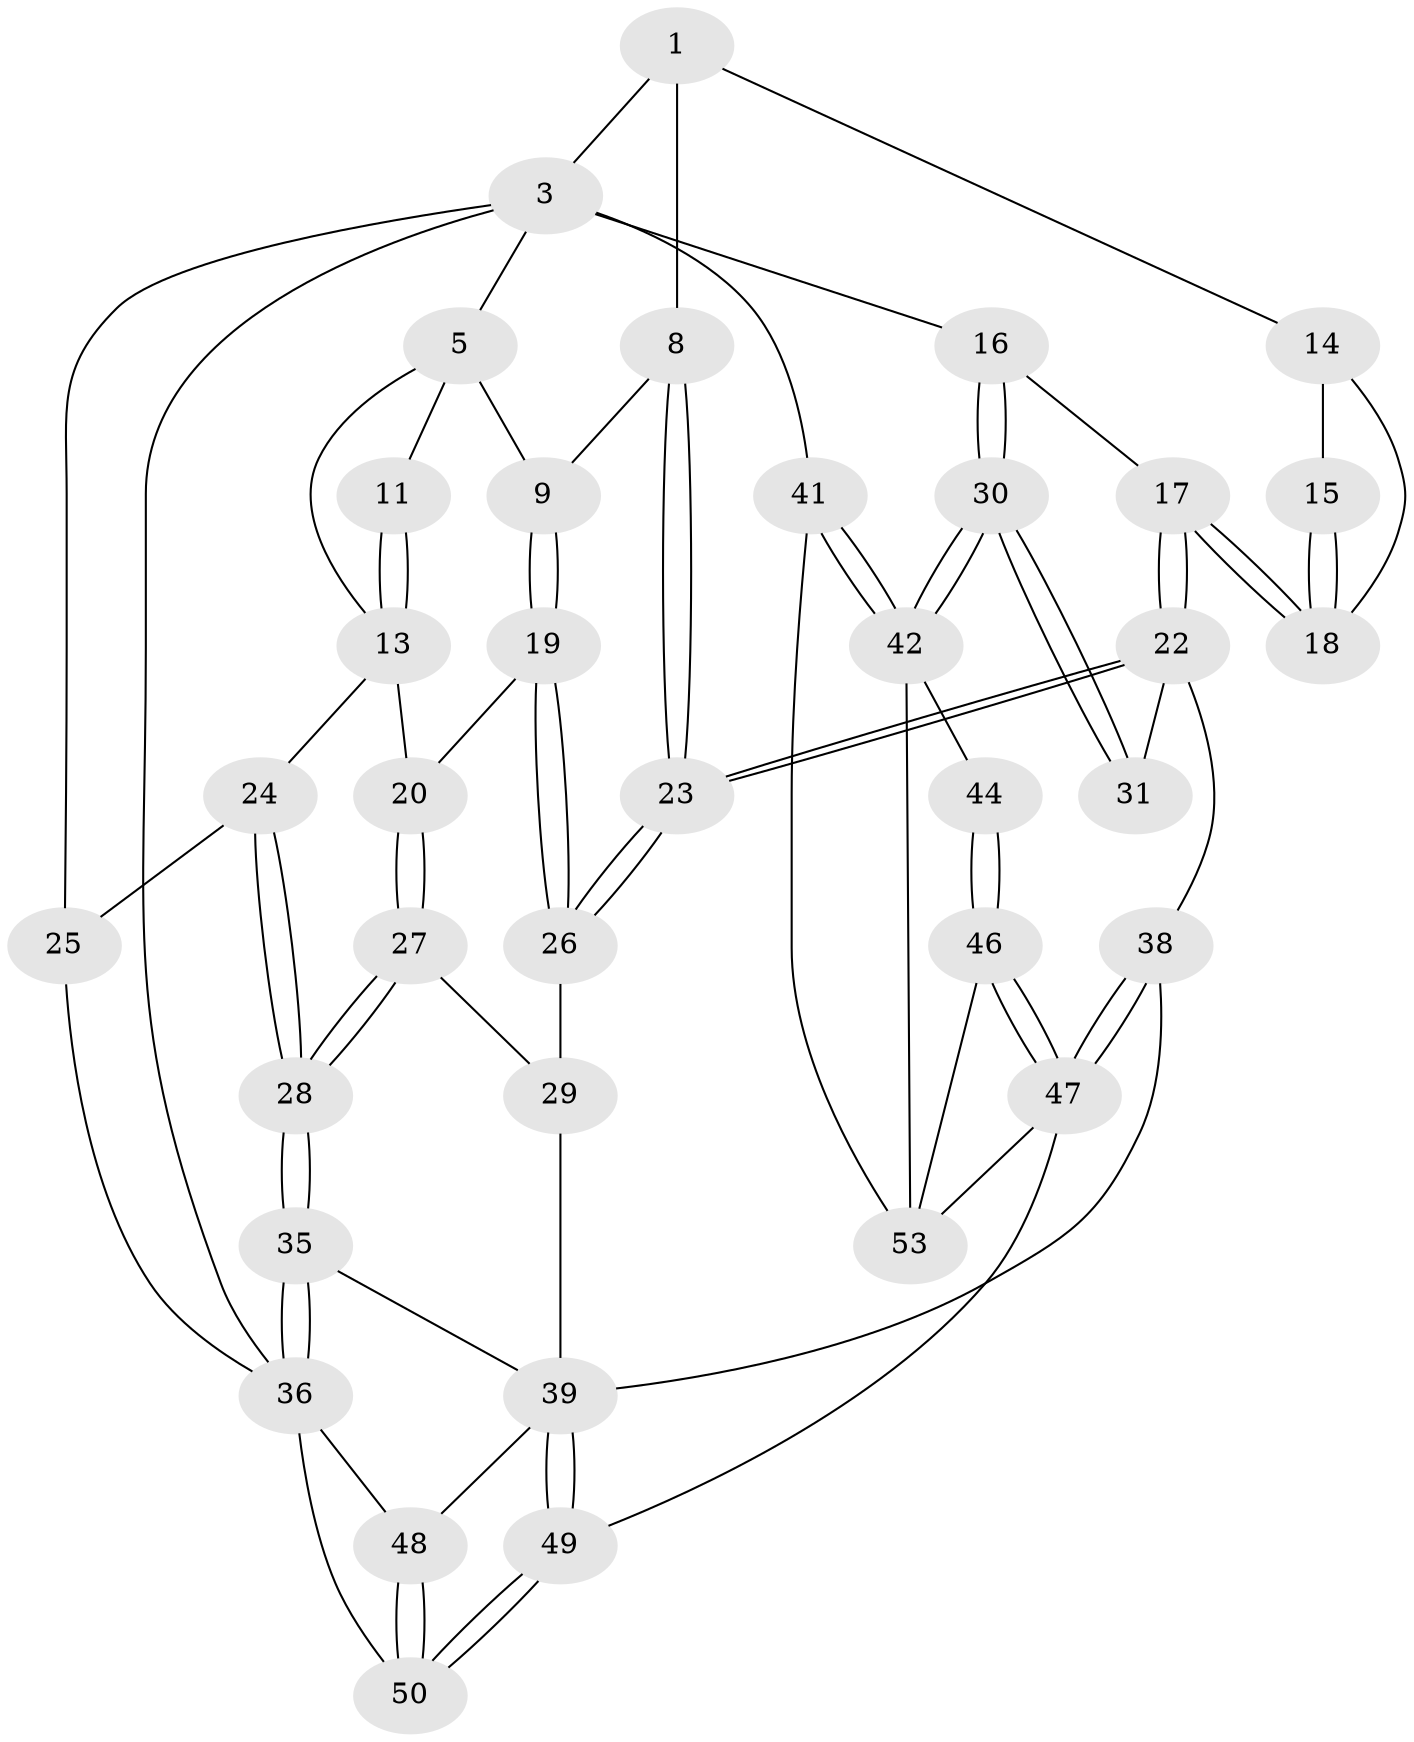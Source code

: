 // original degree distribution, {4: 0.2222222222222222, 5: 0.4444444444444444, 6: 0.25925925925925924, 3: 0.07407407407407407}
// Generated by graph-tools (version 1.1) at 2025/21/03/04/25 18:21:15]
// undirected, 37 vertices, 84 edges
graph export_dot {
graph [start="1"]
  node [color=gray90,style=filled];
  1 [pos="+0.7194085417450982+0",super="+7+2"];
  3 [pos="+1+0",super="+4"];
  5 [pos="+0+0",super="+12+6"];
  8 [pos="+0.6997172720411423+0.19495287580369444"];
  9 [pos="+0.4418875314890192+0.04895962818656836"];
  11 [pos="+0.2891269367324663+0.0578563880536752"];
  13 [pos="+0.18942211078237184+0.17354091138425642",super="+21"];
  14 [pos="+0.8048818022237384+0.15022410129372274"];
  15 [pos="+0.9384727237540412+0"];
  16 [pos="+1+0.313710561150238"];
  17 [pos="+0.9730573979079109+0.30517275756828033"];
  18 [pos="+0.9064777823234708+0.19192466367165495"];
  19 [pos="+0.39494959194266327+0.27586373002462233"];
  20 [pos="+0.24289981617771883+0.31127558006835776"];
  22 [pos="+0.6951779041318813+0.4257061871521762",super="+32"];
  23 [pos="+0.6844684562441185+0.41473123460711053"];
  24 [pos="+0+0.3147588430555118"];
  25 [pos="+0+0.307432829411902",super="+33"];
  26 [pos="+0.5200252862926829+0.3768400030675998"];
  27 [pos="+0.24502787942079332+0.5339014754263137"];
  28 [pos="+0.1984493547236028+0.581364670121166"];
  29 [pos="+0.3773737458125664+0.5542417290448016"];
  30 [pos="+1+0.6277883047042787"];
  31 [pos="+0.7579719106897364+0.5799628434449576"];
  35 [pos="+0.18772991400506725+0.6009359203634117"];
  36 [pos="+0.09360725042371007+0.7001510556955358",super="+37"];
  38 [pos="+0.5957918851219018+0.7118434860680707"];
  39 [pos="+0.5233731730333486+0.7218037207433732",super="+40"];
  41 [pos="+1+1"];
  42 [pos="+1+0.7346097265355812",super="+45"];
  44 [pos="+0.7939106747684008+0.6573189174818185"];
  46 [pos="+0.8221041422472518+0.893976769460384"];
  47 [pos="+0.6695044535111492+0.9111568674344719",super="+51"];
  48 [pos="+0.3091049597786268+0.8055624972051336"];
  49 [pos="+0.34859646859871735+1"];
  50 [pos="+0.32244768597112666+1"];
  53 [pos="+0.8642307253975041+0.9070717548328935",super="+54"];
  1 -- 8;
  1 -- 14;
  1 -- 3;
  3 -- 16;
  3 -- 41 [weight=2];
  3 -- 36;
  3 -- 5;
  3 -- 25 [weight=2];
  5 -- 13;
  5 -- 9;
  5 -- 11;
  8 -- 9;
  8 -- 23;
  8 -- 23;
  9 -- 19;
  9 -- 19;
  11 -- 13;
  11 -- 13;
  13 -- 24;
  13 -- 20;
  14 -- 15;
  14 -- 18;
  15 -- 18;
  15 -- 18;
  16 -- 17;
  16 -- 30;
  16 -- 30;
  17 -- 18;
  17 -- 18;
  17 -- 22;
  17 -- 22;
  19 -- 20;
  19 -- 26;
  19 -- 26;
  20 -- 27;
  20 -- 27;
  22 -- 23;
  22 -- 23;
  22 -- 38;
  22 -- 31;
  23 -- 26;
  23 -- 26;
  24 -- 25;
  24 -- 28;
  24 -- 28;
  25 -- 36;
  26 -- 29;
  27 -- 28;
  27 -- 28;
  27 -- 29;
  28 -- 35;
  28 -- 35;
  29 -- 39;
  30 -- 31;
  30 -- 31;
  30 -- 42;
  30 -- 42;
  35 -- 36;
  35 -- 36;
  35 -- 39;
  36 -- 48;
  36 -- 50;
  38 -- 39;
  38 -- 47;
  38 -- 47;
  39 -- 49;
  39 -- 49;
  39 -- 48;
  41 -- 42;
  41 -- 42;
  41 -- 53;
  42 -- 44;
  42 -- 53;
  44 -- 46;
  44 -- 46;
  46 -- 47;
  46 -- 47;
  46 -- 53;
  47 -- 49;
  47 -- 53;
  48 -- 50;
  48 -- 50;
  49 -- 50;
  49 -- 50;
}
